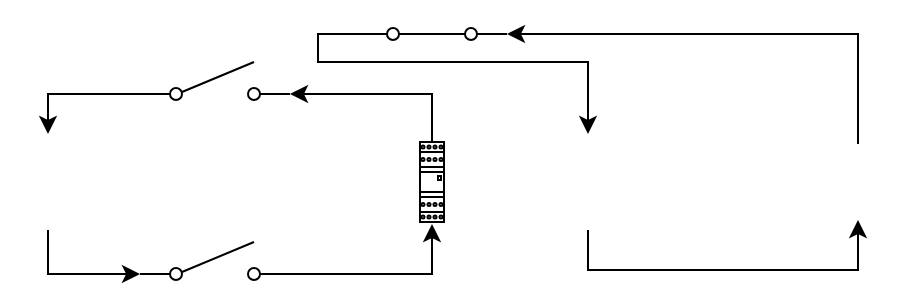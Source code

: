 <mxfile version="21.2.3" type="device">
  <diagram name="Page-1" id="HjDszdRHoM0E5MkDWGMr">
    <mxGraphModel dx="1434" dy="773" grid="1" gridSize="10" guides="1" tooltips="1" connect="1" arrows="1" fold="1" page="1" pageScale="1" pageWidth="850" pageHeight="1100" math="0" shadow="0">
      <root>
        <mxCell id="0" />
        <mxCell id="1" parent="0" />
        <mxCell id="w-P_uFRrlAQFHveuq1Co-13" style="edgeStyle=orthogonalEdgeStyle;rounded=0;orthogonalLoop=1;jettySize=auto;html=1;exitX=1;exitY=0.8;exitDx=0;exitDy=0;entryX=0.5;entryY=1.025;entryDx=0;entryDy=0;entryPerimeter=0;" edge="1" parent="1" source="w-P_uFRrlAQFHveuq1Co-1" target="w-P_uFRrlAQFHveuq1Co-2">
          <mxGeometry relative="1" as="geometry" />
        </mxCell>
        <mxCell id="w-P_uFRrlAQFHveuq1Co-1" value="" style="html=1;shape=mxgraph.electrical.electro-mechanical.singleSwitch;aspect=fixed;elSwitchState=off;" vertex="1" parent="1">
          <mxGeometry x="240" y="350" width="75" height="20" as="geometry" />
        </mxCell>
        <mxCell id="w-P_uFRrlAQFHveuq1Co-14" style="edgeStyle=orthogonalEdgeStyle;rounded=0;orthogonalLoop=1;jettySize=auto;html=1;entryX=1;entryY=0.8;entryDx=0;entryDy=0;" edge="1" parent="1" source="w-P_uFRrlAQFHveuq1Co-2" target="w-P_uFRrlAQFHveuq1Co-6">
          <mxGeometry relative="1" as="geometry">
            <Array as="points">
              <mxPoint x="386" y="276" />
            </Array>
          </mxGeometry>
        </mxCell>
        <mxCell id="w-P_uFRrlAQFHveuq1Co-2" value="" style="verticalLabelPosition=bottom;dashed=0;shadow=0;html=1;align=center;verticalAlign=top;shape=mxgraph.cabinets.plugin_relay_2;" vertex="1" parent="1">
          <mxGeometry x="380" y="300" width="12" height="40" as="geometry" />
        </mxCell>
        <mxCell id="w-P_uFRrlAQFHveuq1Co-12" style="edgeStyle=orthogonalEdgeStyle;rounded=0;orthogonalLoop=1;jettySize=auto;html=1;exitX=0;exitY=0.5;exitDx=0;exitDy=0;entryX=0;entryY=0.8;entryDx=0;entryDy=0;" edge="1" parent="1" source="w-P_uFRrlAQFHveuq1Co-5" target="w-P_uFRrlAQFHveuq1Co-1">
          <mxGeometry relative="1" as="geometry" />
        </mxCell>
        <mxCell id="w-P_uFRrlAQFHveuq1Co-5" value="" style="shape=image;html=1;verticalAlign=top;verticalLabelPosition=bottom;labelBackgroundColor=#ffffff;imageAspect=0;aspect=fixed;image=https://cdn4.iconfinder.com/data/icons/essential-app-2/16/charging-energy-battery-electricity-128.png;rotation=-90;" vertex="1" parent="1">
          <mxGeometry x="170" y="296" width="48" height="48" as="geometry" />
        </mxCell>
        <mxCell id="w-P_uFRrlAQFHveuq1Co-15" style="edgeStyle=orthogonalEdgeStyle;rounded=0;orthogonalLoop=1;jettySize=auto;html=1;exitX=0;exitY=0.8;exitDx=0;exitDy=0;entryX=1;entryY=0.5;entryDx=0;entryDy=0;" edge="1" parent="1" source="w-P_uFRrlAQFHveuq1Co-6" target="w-P_uFRrlAQFHveuq1Co-5">
          <mxGeometry relative="1" as="geometry" />
        </mxCell>
        <mxCell id="w-P_uFRrlAQFHveuq1Co-6" value="" style="html=1;shape=mxgraph.electrical.electro-mechanical.singleSwitch;aspect=fixed;elSwitchState=off;" vertex="1" parent="1">
          <mxGeometry x="240" y="260" width="75" height="20" as="geometry" />
        </mxCell>
        <mxCell id="w-P_uFRrlAQFHveuq1Co-21" style="edgeStyle=orthogonalEdgeStyle;rounded=0;orthogonalLoop=1;jettySize=auto;html=1;exitX=0;exitY=0.8;exitDx=0;exitDy=0;entryX=1;entryY=0.5;entryDx=0;entryDy=0;" edge="1" parent="1" source="w-P_uFRrlAQFHveuq1Co-9" target="w-P_uFRrlAQFHveuq1Co-11">
          <mxGeometry relative="1" as="geometry">
            <Array as="points">
              <mxPoint x="329" y="246" />
              <mxPoint x="329" y="260" />
              <mxPoint x="464" y="260" />
            </Array>
          </mxGeometry>
        </mxCell>
        <mxCell id="w-P_uFRrlAQFHveuq1Co-9" value="" style="html=1;shape=mxgraph.electrical.electro-mechanical.singleSwitch;aspect=fixed;elSwitchState=on;" vertex="1" parent="1">
          <mxGeometry x="348.5" y="230" width="75" height="20" as="geometry" />
        </mxCell>
        <mxCell id="w-P_uFRrlAQFHveuq1Co-19" style="edgeStyle=orthogonalEdgeStyle;rounded=0;orthogonalLoop=1;jettySize=auto;html=1;exitX=0;exitY=0.5;exitDx=0;exitDy=0;entryX=0.5;entryY=1;entryDx=0;entryDy=0;" edge="1" parent="1" source="w-P_uFRrlAQFHveuq1Co-11" target="w-P_uFRrlAQFHveuq1Co-18">
          <mxGeometry relative="1" as="geometry" />
        </mxCell>
        <mxCell id="w-P_uFRrlAQFHveuq1Co-11" value="" style="shape=image;html=1;verticalAlign=top;verticalLabelPosition=bottom;labelBackgroundColor=#ffffff;imageAspect=0;aspect=fixed;image=https://cdn4.iconfinder.com/data/icons/essential-app-2/16/charging-energy-battery-electricity-128.png;rotation=-90;" vertex="1" parent="1">
          <mxGeometry x="440" y="296" width="48" height="48" as="geometry" />
        </mxCell>
        <mxCell id="w-P_uFRrlAQFHveuq1Co-20" style="edgeStyle=orthogonalEdgeStyle;rounded=0;orthogonalLoop=1;jettySize=auto;html=1;exitX=0.5;exitY=0;exitDx=0;exitDy=0;entryX=1;entryY=0.8;entryDx=0;entryDy=0;" edge="1" parent="1" source="w-P_uFRrlAQFHveuq1Co-18" target="w-P_uFRrlAQFHveuq1Co-9">
          <mxGeometry relative="1" as="geometry" />
        </mxCell>
        <mxCell id="w-P_uFRrlAQFHveuq1Co-18" value="" style="shape=image;html=1;verticalAlign=top;verticalLabelPosition=bottom;labelBackgroundColor=#ffffff;imageAspect=0;aspect=fixed;image=https://cdn1.iconfinder.com/data/icons/iconoir-vol-3/24/light-bulb-on-128.png" vertex="1" parent="1">
          <mxGeometry x="580" y="301" width="38" height="38" as="geometry" />
        </mxCell>
      </root>
    </mxGraphModel>
  </diagram>
</mxfile>
